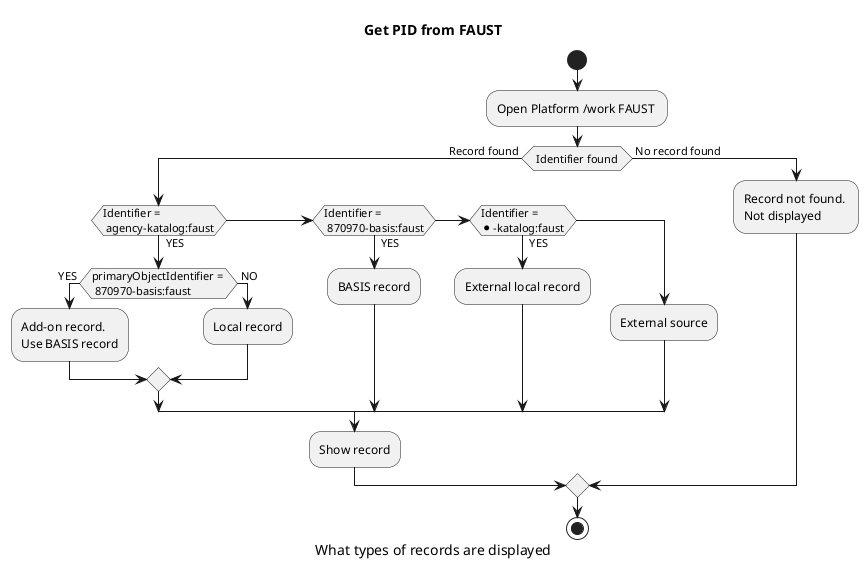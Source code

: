 @startuml
title Get PID from FAUST
caption What types of records are displayed
'20020-02-20/EBP: Rewrite

' Skinparams '
skinparam monochrome true

start

:Open Platform /work FAUST ;

if ( Identifier found ) then ( Record found )
    if (Identifier = \n agency-katalog:faust) then ( YES )
        if (primaryObjectIdentifier = \n 870970-basis:faust) then ( YES )
            :Add-on record. \nUse BASIS record;
        else ( NO )
            :Local record;
        endif
    elseif (Identifier = \n 870970-basis:faust) then ( YES )
        :BASIS record;
    elseif (Identifier = \n*-katalog:faust) then ( YES )
        :External local record;
    else
        :External source;
    endif
        :Show record;
else ( No record found )
        :Record not found. \nNot displayed;
endif

stop

@enduml